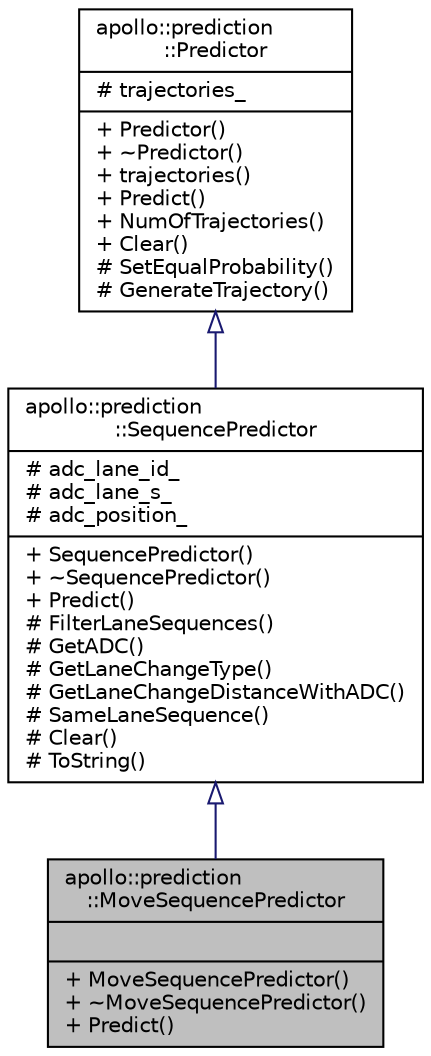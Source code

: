 digraph "apollo::prediction::MoveSequencePredictor"
{
  edge [fontname="Helvetica",fontsize="10",labelfontname="Helvetica",labelfontsize="10"];
  node [fontname="Helvetica",fontsize="10",shape=record];
  Node1 [label="{apollo::prediction\l::MoveSequencePredictor\n||+ MoveSequencePredictor()\l+ ~MoveSequencePredictor()\l+ Predict()\l}",height=0.2,width=0.4,color="black", fillcolor="grey75", style="filled" fontcolor="black"];
  Node2 -> Node1 [dir="back",color="midnightblue",fontsize="10",style="solid",arrowtail="onormal",fontname="Helvetica"];
  Node2 [label="{apollo::prediction\l::SequencePredictor\n|# adc_lane_id_\l# adc_lane_s_\l# adc_position_\l|+ SequencePredictor()\l+ ~SequencePredictor()\l+ Predict()\l# FilterLaneSequences()\l# GetADC()\l# GetLaneChangeType()\l# GetLaneChangeDistanceWithADC()\l# SameLaneSequence()\l# Clear()\l# ToString()\l}",height=0.2,width=0.4,color="black", fillcolor="white", style="filled",URL="$classapollo_1_1prediction_1_1SequencePredictor.html"];
  Node3 -> Node2 [dir="back",color="midnightblue",fontsize="10",style="solid",arrowtail="onormal",fontname="Helvetica"];
  Node3 [label="{apollo::prediction\l::Predictor\n|# trajectories_\l|+ Predictor()\l+ ~Predictor()\l+ trajectories()\l+ Predict()\l+ NumOfTrajectories()\l+ Clear()\l# SetEqualProbability()\l# GenerateTrajectory()\l}",height=0.2,width=0.4,color="black", fillcolor="white", style="filled",URL="$classapollo_1_1prediction_1_1Predictor.html"];
}

